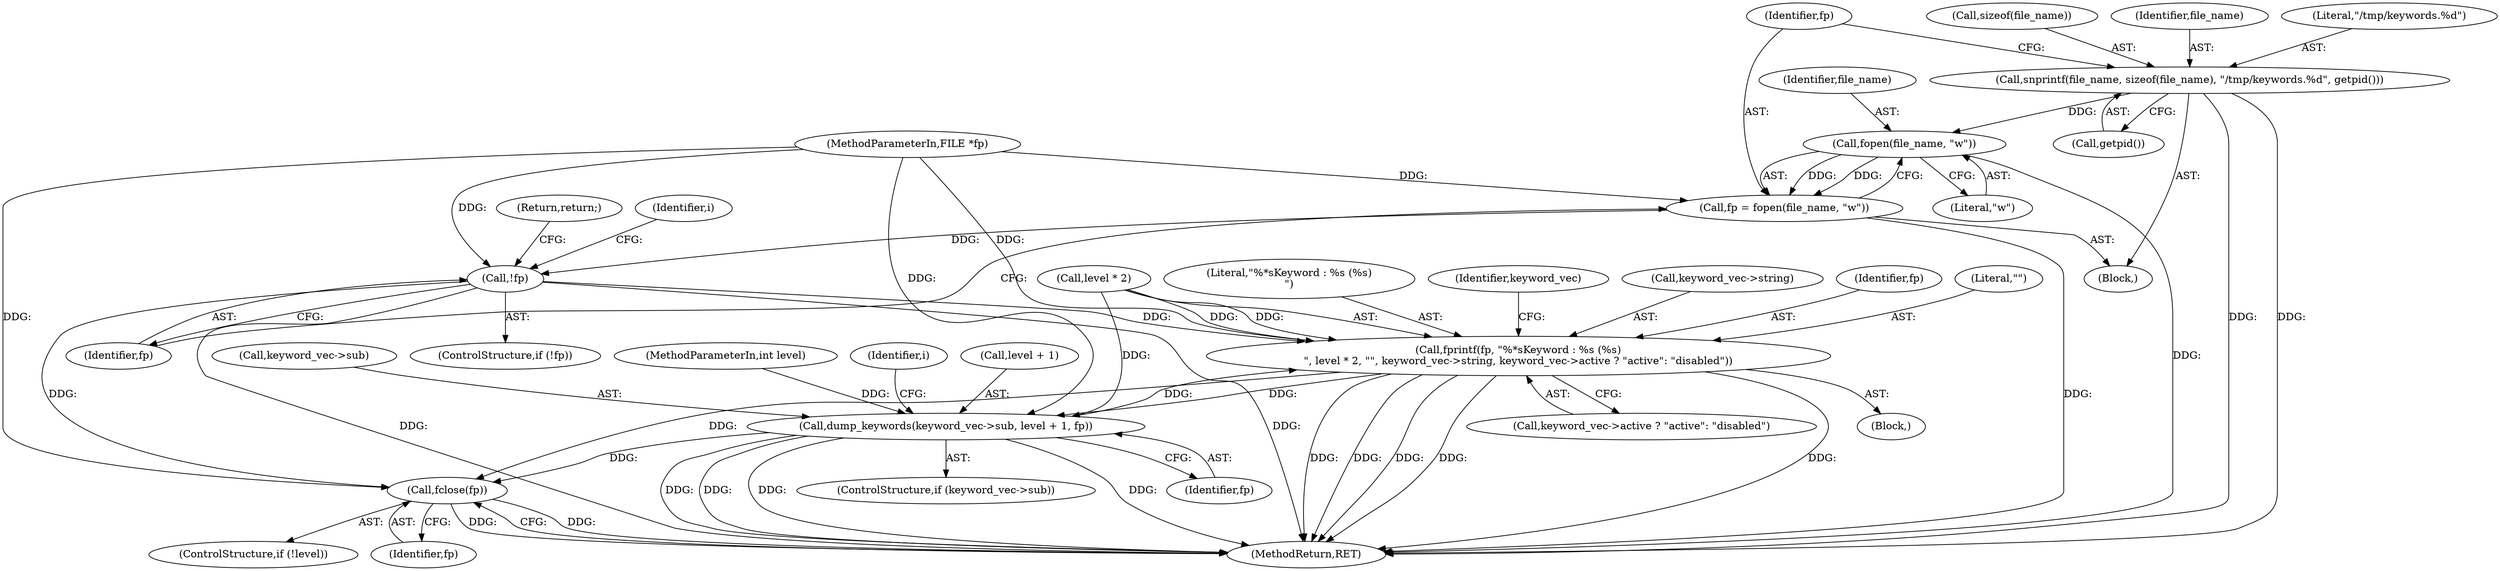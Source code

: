 digraph "1_keepalived_04f2d32871bb3b11d7dc024039952f2fe2750306_11@API" {
"1000112" [label="(Call,snprintf(file_name, sizeof(file_name), \"/tmp/keywords.%d\", getpid()))"];
"1000120" [label="(Call,fopen(file_name, \"w\"))"];
"1000118" [label="(Call,fp = fopen(file_name, \"w\"))"];
"1000124" [label="(Call,!fp)"];
"1000143" [label="(Call,fprintf(fp, \"%*sKeyword : %s (%s)\n\", level * 2, \"\", keyword_vec->string, keyword_vec->active ? \"active\": \"disabled\"))"];
"1000163" [label="(Call,dump_keywords(keyword_vec->sub, level + 1, fp))"];
"1000174" [label="(Call,fclose(fp))"];
"1000121" [label="(Identifier,file_name)"];
"1000153" [label="(Call,keyword_vec->active ? \"active\": \"disabled\")"];
"1000126" [label="(Return,return;)"];
"1000124" [label="(Call,!fp)"];
"1000114" [label="(Call,sizeof(file_name))"];
"1000113" [label="(Identifier,file_name)"];
"1000145" [label="(Literal,\"%*sKeyword : %s (%s)\n\")"];
"1000112" [label="(Call,snprintf(file_name, sizeof(file_name), \"/tmp/keywords.%d\", getpid()))"];
"1000103" [label="(MethodParameterIn,FILE *fp)"];
"1000146" [label="(Call,level * 2)"];
"1000164" [label="(Call,keyword_vec->sub)"];
"1000171" [label="(ControlStructure,if (!level))"];
"1000122" [label="(Literal,\"w\")"];
"1000129" [label="(Identifier,i)"];
"1000116" [label="(Literal,\"/tmp/keywords.%d\")"];
"1000175" [label="(Identifier,fp)"];
"1000176" [label="(MethodReturn,RET)"];
"1000137" [label="(Block,)"];
"1000161" [label="(Identifier,keyword_vec)"];
"1000118" [label="(Call,fp = fopen(file_name, \"w\"))"];
"1000150" [label="(Call,keyword_vec->string)"];
"1000111" [label="(Block,)"];
"1000102" [label="(MethodParameterIn,int level)"];
"1000174" [label="(Call,fclose(fp))"];
"1000136" [label="(Identifier,i)"];
"1000119" [label="(Identifier,fp)"];
"1000144" [label="(Identifier,fp)"];
"1000120" [label="(Call,fopen(file_name, \"w\"))"];
"1000149" [label="(Literal,\"\")"];
"1000159" [label="(ControlStructure,if (keyword_vec->sub))"];
"1000117" [label="(Call,getpid())"];
"1000163" [label="(Call,dump_keywords(keyword_vec->sub, level + 1, fp))"];
"1000123" [label="(ControlStructure,if (!fp))"];
"1000143" [label="(Call,fprintf(fp, \"%*sKeyword : %s (%s)\n\", level * 2, \"\", keyword_vec->string, keyword_vec->active ? \"active\": \"disabled\"))"];
"1000125" [label="(Identifier,fp)"];
"1000170" [label="(Identifier,fp)"];
"1000167" [label="(Call,level + 1)"];
"1000112" -> "1000111"  [label="AST: "];
"1000112" -> "1000117"  [label="CFG: "];
"1000113" -> "1000112"  [label="AST: "];
"1000114" -> "1000112"  [label="AST: "];
"1000116" -> "1000112"  [label="AST: "];
"1000117" -> "1000112"  [label="AST: "];
"1000119" -> "1000112"  [label="CFG: "];
"1000112" -> "1000176"  [label="DDG: "];
"1000112" -> "1000176"  [label="DDG: "];
"1000112" -> "1000120"  [label="DDG: "];
"1000120" -> "1000118"  [label="AST: "];
"1000120" -> "1000122"  [label="CFG: "];
"1000121" -> "1000120"  [label="AST: "];
"1000122" -> "1000120"  [label="AST: "];
"1000118" -> "1000120"  [label="CFG: "];
"1000120" -> "1000176"  [label="DDG: "];
"1000120" -> "1000118"  [label="DDG: "];
"1000120" -> "1000118"  [label="DDG: "];
"1000118" -> "1000111"  [label="AST: "];
"1000119" -> "1000118"  [label="AST: "];
"1000125" -> "1000118"  [label="CFG: "];
"1000118" -> "1000176"  [label="DDG: "];
"1000103" -> "1000118"  [label="DDG: "];
"1000118" -> "1000124"  [label="DDG: "];
"1000124" -> "1000123"  [label="AST: "];
"1000124" -> "1000125"  [label="CFG: "];
"1000125" -> "1000124"  [label="AST: "];
"1000126" -> "1000124"  [label="CFG: "];
"1000129" -> "1000124"  [label="CFG: "];
"1000124" -> "1000176"  [label="DDG: "];
"1000124" -> "1000176"  [label="DDG: "];
"1000103" -> "1000124"  [label="DDG: "];
"1000124" -> "1000143"  [label="DDG: "];
"1000124" -> "1000174"  [label="DDG: "];
"1000143" -> "1000137"  [label="AST: "];
"1000143" -> "1000153"  [label="CFG: "];
"1000144" -> "1000143"  [label="AST: "];
"1000145" -> "1000143"  [label="AST: "];
"1000146" -> "1000143"  [label="AST: "];
"1000149" -> "1000143"  [label="AST: "];
"1000150" -> "1000143"  [label="AST: "];
"1000153" -> "1000143"  [label="AST: "];
"1000161" -> "1000143"  [label="CFG: "];
"1000143" -> "1000176"  [label="DDG: "];
"1000143" -> "1000176"  [label="DDG: "];
"1000143" -> "1000176"  [label="DDG: "];
"1000143" -> "1000176"  [label="DDG: "];
"1000143" -> "1000176"  [label="DDG: "];
"1000163" -> "1000143"  [label="DDG: "];
"1000103" -> "1000143"  [label="DDG: "];
"1000146" -> "1000143"  [label="DDG: "];
"1000146" -> "1000143"  [label="DDG: "];
"1000143" -> "1000163"  [label="DDG: "];
"1000143" -> "1000174"  [label="DDG: "];
"1000163" -> "1000159"  [label="AST: "];
"1000163" -> "1000170"  [label="CFG: "];
"1000164" -> "1000163"  [label="AST: "];
"1000167" -> "1000163"  [label="AST: "];
"1000170" -> "1000163"  [label="AST: "];
"1000136" -> "1000163"  [label="CFG: "];
"1000163" -> "1000176"  [label="DDG: "];
"1000163" -> "1000176"  [label="DDG: "];
"1000163" -> "1000176"  [label="DDG: "];
"1000163" -> "1000176"  [label="DDG: "];
"1000103" -> "1000163"  [label="DDG: "];
"1000146" -> "1000163"  [label="DDG: "];
"1000102" -> "1000163"  [label="DDG: "];
"1000163" -> "1000174"  [label="DDG: "];
"1000174" -> "1000171"  [label="AST: "];
"1000174" -> "1000175"  [label="CFG: "];
"1000175" -> "1000174"  [label="AST: "];
"1000176" -> "1000174"  [label="CFG: "];
"1000174" -> "1000176"  [label="DDG: "];
"1000174" -> "1000176"  [label="DDG: "];
"1000103" -> "1000174"  [label="DDG: "];
}
